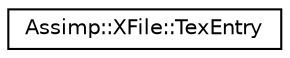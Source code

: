 digraph "Graphical Class Hierarchy"
{
  edge [fontname="Helvetica",fontsize="10",labelfontname="Helvetica",labelfontsize="10"];
  node [fontname="Helvetica",fontsize="10",shape=record];
  rankdir="LR";
  Node1 [label="Assimp::XFile::TexEntry",height=0.2,width=0.4,color="black", fillcolor="white", style="filled",URL="$struct_assimp_1_1_x_file_1_1_tex_entry.html"];
}
